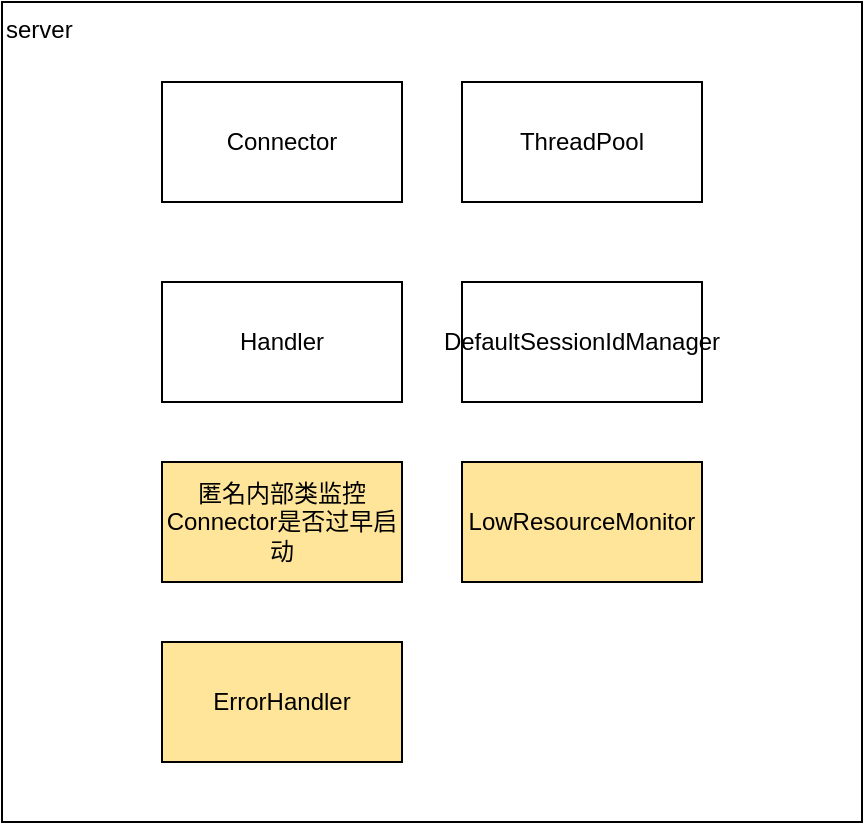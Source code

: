 <mxfile version="20.8.16" type="device"><diagram id="C5RBs43oDa-KdzZeNtuy" name="Page-1"><mxGraphModel dx="1026" dy="671" grid="1" gridSize="10" guides="1" tooltips="1" connect="1" arrows="1" fold="1" page="1" pageScale="1" pageWidth="827" pageHeight="1169" math="0" shadow="0"><root><mxCell id="WIyWlLk6GJQsqaUBKTNV-0"/><mxCell id="WIyWlLk6GJQsqaUBKTNV-1" parent="WIyWlLk6GJQsqaUBKTNV-0"/><mxCell id="QVFb0_P64N9eCGYvTkg4-0" value="server" style="rounded=0;whiteSpace=wrap;html=1;horizontal=1;align=left;verticalAlign=top;" vertex="1" parent="WIyWlLk6GJQsqaUBKTNV-1"><mxGeometry x="150" y="130" width="430" height="410" as="geometry"/></mxCell><mxCell id="QVFb0_P64N9eCGYvTkg4-1" value="Connector" style="rounded=0;whiteSpace=wrap;html=1;" vertex="1" parent="WIyWlLk6GJQsqaUBKTNV-1"><mxGeometry x="230" y="170" width="120" height="60" as="geometry"/></mxCell><mxCell id="QVFb0_P64N9eCGYvTkg4-3" value="ThreadPool" style="rounded=0;whiteSpace=wrap;html=1;" vertex="1" parent="WIyWlLk6GJQsqaUBKTNV-1"><mxGeometry x="380" y="170" width="120" height="60" as="geometry"/></mxCell><mxCell id="QVFb0_P64N9eCGYvTkg4-4" value="Handler" style="rounded=0;whiteSpace=wrap;html=1;" vertex="1" parent="WIyWlLk6GJQsqaUBKTNV-1"><mxGeometry x="230" y="270" width="120" height="60" as="geometry"/></mxCell><mxCell id="QVFb0_P64N9eCGYvTkg4-5" value="DefaultSessionIdManager" style="rounded=0;whiteSpace=wrap;html=1;" vertex="1" parent="WIyWlLk6GJQsqaUBKTNV-1"><mxGeometry x="380" y="270" width="120" height="60" as="geometry"/></mxCell><mxCell id="QVFb0_P64N9eCGYvTkg4-6" value="ErrorHandler" style="rounded=0;whiteSpace=wrap;html=1;fillColor=#FFE599;" vertex="1" parent="WIyWlLk6GJQsqaUBKTNV-1"><mxGeometry x="230" y="450" width="120" height="60" as="geometry"/></mxCell><mxCell id="QVFb0_P64N9eCGYvTkg4-7" value="匿名内部类监控Connector是否过早启动" style="rounded=0;whiteSpace=wrap;html=1;fillColor=#FFE599;" vertex="1" parent="WIyWlLk6GJQsqaUBKTNV-1"><mxGeometry x="230" y="360" width="120" height="60" as="geometry"/></mxCell><mxCell id="QVFb0_P64N9eCGYvTkg4-8" value="LowResourceMonitor" style="rounded=0;whiteSpace=wrap;html=1;fillColor=#FFE599;" vertex="1" parent="WIyWlLk6GJQsqaUBKTNV-1"><mxGeometry x="380" y="360" width="120" height="60" as="geometry"/></mxCell></root></mxGraphModel></diagram></mxfile>
